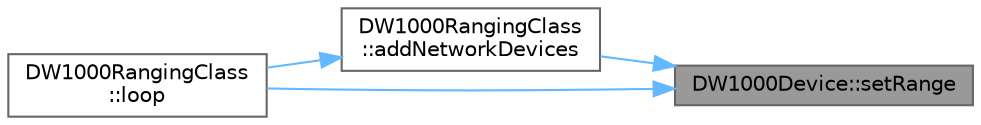 digraph "DW1000Device::setRange"
{
 // LATEX_PDF_SIZE
  bgcolor="transparent";
  edge [fontname=Helvetica,fontsize=10,labelfontname=Helvetica,labelfontsize=10];
  node [fontname=Helvetica,fontsize=10,shape=box,height=0.2,width=0.4];
  rankdir="RL";
  Node1 [id="Node000001",label="DW1000Device::setRange",height=0.2,width=0.4,color="gray40", fillcolor="grey60", style="filled", fontcolor="black",tooltip=" "];
  Node1 -> Node2 [id="edge1_Node000001_Node000002",dir="back",color="steelblue1",style="solid",tooltip=" "];
  Node2 [id="Node000002",label="DW1000RangingClass\l::addNetworkDevices",height=0.2,width=0.4,color="grey40", fillcolor="white", style="filled",URL="$class_d_w1000_ranging_class.html#a0cb09f33a796ca2ad43ecba79807550b",tooltip=" "];
  Node2 -> Node3 [id="edge2_Node000002_Node000003",dir="back",color="steelblue1",style="solid",tooltip=" "];
  Node3 [id="Node000003",label="DW1000RangingClass\l::loop",height=0.2,width=0.4,color="grey40", fillcolor="white", style="filled",URL="$class_d_w1000_ranging_class.html#a83198e3e37c142c42128e81bb9bd0aea",tooltip=" "];
  Node1 -> Node3 [id="edge3_Node000001_Node000003",dir="back",color="steelblue1",style="solid",tooltip=" "];
}
